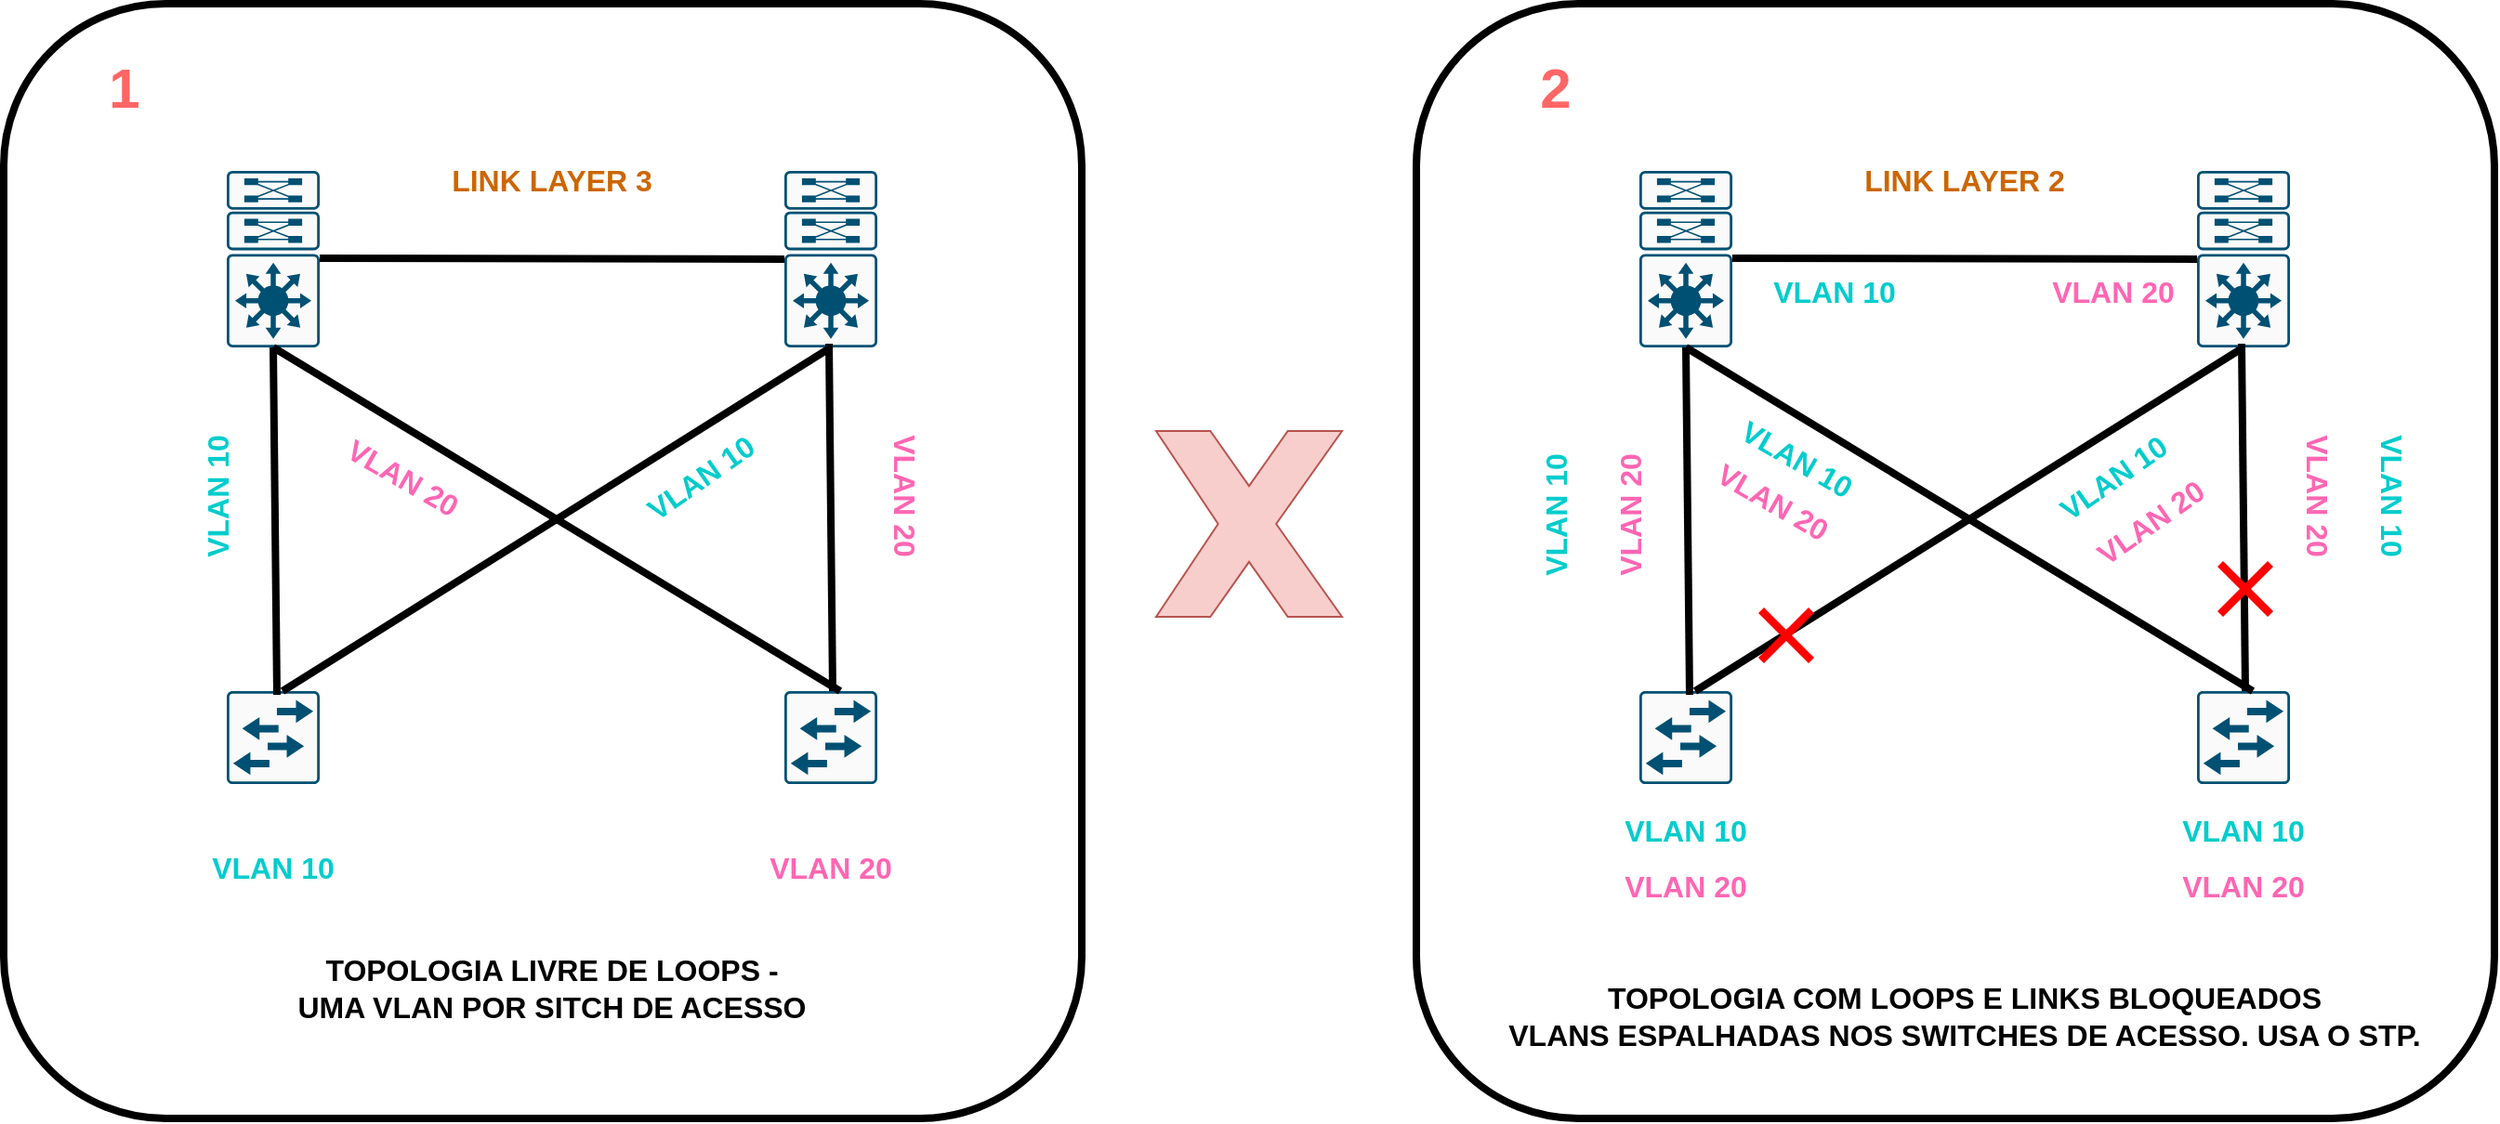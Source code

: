 <mxfile version="24.0.5" type="device">
  <diagram name="Página-1" id="dn1WERP5WJdpw7qh-cQa">
    <mxGraphModel dx="1194" dy="716" grid="1" gridSize="10" guides="1" tooltips="1" connect="1" arrows="1" fold="1" page="1" pageScale="1" pageWidth="827" pageHeight="1169" math="0" shadow="0">
      <root>
        <mxCell id="0" />
        <mxCell id="1" parent="0" />
        <mxCell id="2IVi3ITnMaEK0_wljfeU-19" value="" style="rounded=1;whiteSpace=wrap;html=1;strokeWidth=4;" vertex="1" parent="1">
          <mxGeometry x="130" y="70" width="580" height="600" as="geometry" />
        </mxCell>
        <mxCell id="2IVi3ITnMaEK0_wljfeU-1" value="" style="sketch=0;points=[[0.015,0.015,0],[0.985,0.015,0],[0.985,0.985,0],[0.015,0.985,0],[0.25,0,0],[0.5,0,0],[0.75,0,0],[1,0.25,0],[1,0.5,0],[1,0.75,0],[0.75,1,0],[0.5,1,0],[0.25,1,0],[0,0.75,0],[0,0.5,0],[0,0.25,0]];verticalLabelPosition=bottom;html=1;verticalAlign=top;aspect=fixed;align=center;pointerEvents=1;shape=mxgraph.cisco19.rect;prIcon=l3_switch_with_dual_supervisor;fillColor=#FAFAFA;strokeColor=#005073;" vertex="1" parent="1">
          <mxGeometry x="250" y="160" width="50" height="95" as="geometry" />
        </mxCell>
        <mxCell id="2IVi3ITnMaEK0_wljfeU-2" value="" style="sketch=0;points=[[0.015,0.015,0],[0.985,0.015,0],[0.985,0.985,0],[0.015,0.985,0],[0.25,0,0],[0.5,0,0],[0.75,0,0],[1,0.25,0],[1,0.5,0],[1,0.75,0],[0.75,1,0],[0.5,1,0],[0.25,1,0],[0,0.75,0],[0,0.5,0],[0,0.25,0]];verticalLabelPosition=bottom;html=1;verticalAlign=top;aspect=fixed;align=center;pointerEvents=1;shape=mxgraph.cisco19.rect;prIcon=workgroup_switch;fillColor=#FAFAFA;strokeColor=#005073;" vertex="1" parent="1">
          <mxGeometry x="250" y="440" width="50" height="50" as="geometry" />
        </mxCell>
        <mxCell id="2IVi3ITnMaEK0_wljfeU-3" value="" style="sketch=0;points=[[0.015,0.015,0],[0.985,0.015,0],[0.985,0.985,0],[0.015,0.985,0],[0.25,0,0],[0.5,0,0],[0.75,0,0],[1,0.25,0],[1,0.5,0],[1,0.75,0],[0.75,1,0],[0.5,1,0],[0.25,1,0],[0,0.75,0],[0,0.5,0],[0,0.25,0]];verticalLabelPosition=bottom;html=1;verticalAlign=top;aspect=fixed;align=center;pointerEvents=1;shape=mxgraph.cisco19.rect;prIcon=workgroup_switch;fillColor=#FAFAFA;strokeColor=#005073;" vertex="1" parent="1">
          <mxGeometry x="550" y="440" width="50" height="50" as="geometry" />
        </mxCell>
        <mxCell id="2IVi3ITnMaEK0_wljfeU-4" value="" style="sketch=0;points=[[0.015,0.015,0],[0.985,0.015,0],[0.985,0.985,0],[0.015,0.985,0],[0.25,0,0],[0.5,0,0],[0.75,0,0],[1,0.25,0],[1,0.5,0],[1,0.75,0],[0.75,1,0],[0.5,1,0],[0.25,1,0],[0,0.75,0],[0,0.5,0],[0,0.25,0]];verticalLabelPosition=bottom;html=1;verticalAlign=top;aspect=fixed;align=center;pointerEvents=1;shape=mxgraph.cisco19.rect;prIcon=l3_switch_with_dual_supervisor;fillColor=#FAFAFA;strokeColor=#005073;" vertex="1" parent="1">
          <mxGeometry x="550" y="160" width="50" height="95" as="geometry" />
        </mxCell>
        <mxCell id="2IVi3ITnMaEK0_wljfeU-5" value="" style="endArrow=none;html=1;rounded=0;strokeWidth=4;entryX=0;entryY=0.5;entryDx=0;entryDy=0;entryPerimeter=0;" edge="1" parent="1" target="2IVi3ITnMaEK0_wljfeU-4">
          <mxGeometry width="50" height="50" relative="1" as="geometry">
            <mxPoint x="300" y="207" as="sourcePoint" />
            <mxPoint x="540" y="207" as="targetPoint" />
          </mxGeometry>
        </mxCell>
        <mxCell id="2IVi3ITnMaEK0_wljfeU-6" value="" style="endArrow=none;html=1;rounded=0;strokeWidth=4;entryX=0.64;entryY=0.04;entryDx=0;entryDy=0;entryPerimeter=0;" edge="1" parent="1">
          <mxGeometry width="50" height="50" relative="1" as="geometry">
            <mxPoint x="275" y="255" as="sourcePoint" />
            <mxPoint x="277" y="442" as="targetPoint" />
          </mxGeometry>
        </mxCell>
        <mxCell id="2IVi3ITnMaEK0_wljfeU-8" value="" style="endArrow=none;html=1;rounded=0;strokeWidth=4;entryX=0.64;entryY=0.04;entryDx=0;entryDy=0;entryPerimeter=0;" edge="1" parent="1">
          <mxGeometry width="50" height="50" relative="1" as="geometry">
            <mxPoint x="574" y="253" as="sourcePoint" />
            <mxPoint x="576" y="440" as="targetPoint" />
          </mxGeometry>
        </mxCell>
        <mxCell id="2IVi3ITnMaEK0_wljfeU-9" value="" style="endArrow=none;html=1;rounded=0;strokeWidth=4;exitX=0.5;exitY=1;exitDx=0;exitDy=0;exitPerimeter=0;" edge="1" parent="1" source="2IVi3ITnMaEK0_wljfeU-4">
          <mxGeometry width="50" height="50" relative="1" as="geometry">
            <mxPoint x="290" y="265" as="sourcePoint" />
            <mxPoint x="280" y="440" as="targetPoint" />
          </mxGeometry>
        </mxCell>
        <mxCell id="2IVi3ITnMaEK0_wljfeU-10" value="" style="endArrow=none;html=1;rounded=0;strokeWidth=4;entryX=0.5;entryY=1;entryDx=0;entryDy=0;entryPerimeter=0;" edge="1" parent="1" target="2IVi3ITnMaEK0_wljfeU-1">
          <mxGeometry width="50" height="50" relative="1" as="geometry">
            <mxPoint x="580" y="440" as="sourcePoint" />
            <mxPoint x="290" y="450" as="targetPoint" />
          </mxGeometry>
        </mxCell>
        <mxCell id="2IVi3ITnMaEK0_wljfeU-11" value="LINK LAYER 3" style="text;html=1;strokeColor=none;fillColor=none;align=center;verticalAlign=middle;whiteSpace=wrap;rounded=0;fontSize=16;fontStyle=1;fontColor=#CC6600;" vertex="1" parent="1">
          <mxGeometry x="340" y="150" width="170" height="30" as="geometry" />
        </mxCell>
        <mxCell id="2IVi3ITnMaEK0_wljfeU-12" value="VLAN 10" style="text;html=1;strokeColor=none;fillColor=none;align=center;verticalAlign=middle;whiteSpace=wrap;rounded=0;fontSize=16;fontStyle=1;fontColor=#00CCCC;" vertex="1" parent="1">
          <mxGeometry x="190" y="520" width="170" height="30" as="geometry" />
        </mxCell>
        <mxCell id="2IVi3ITnMaEK0_wljfeU-13" value="&lt;div&gt;VLAN 20&lt;/div&gt;" style="text;html=1;strokeColor=none;fillColor=none;align=center;verticalAlign=middle;whiteSpace=wrap;rounded=0;fontSize=16;fontStyle=1;fontColor=#FF66B3;" vertex="1" parent="1">
          <mxGeometry x="490" y="520" width="170" height="30" as="geometry" />
        </mxCell>
        <mxCell id="2IVi3ITnMaEK0_wljfeU-14" value="VLAN 10" style="text;html=1;strokeColor=none;fillColor=none;align=center;verticalAlign=middle;whiteSpace=wrap;rounded=0;fontSize=16;fontStyle=1;rotation=-90;fontColor=#00CCCC;" vertex="1" parent="1">
          <mxGeometry x="160" y="320" width="170" height="30" as="geometry" />
        </mxCell>
        <mxCell id="2IVi3ITnMaEK0_wljfeU-15" value="VLAN 10" style="text;html=1;strokeColor=none;fillColor=none;align=center;verticalAlign=middle;whiteSpace=wrap;rounded=0;fontSize=16;fontStyle=1;rotation=-35;fontColor=#00CCCC;" vertex="1" parent="1">
          <mxGeometry x="420" y="310" width="170" height="30" as="geometry" />
        </mxCell>
        <mxCell id="2IVi3ITnMaEK0_wljfeU-16" value="&lt;div&gt;VLAN 20&lt;/div&gt;" style="text;html=1;strokeColor=none;fillColor=none;align=center;verticalAlign=middle;whiteSpace=wrap;rounded=0;fontSize=16;fontStyle=1;rotation=90;fontColor=#FF66B3;" vertex="1" parent="1">
          <mxGeometry x="530" y="320" width="170" height="30" as="geometry" />
        </mxCell>
        <mxCell id="2IVi3ITnMaEK0_wljfeU-17" value="&lt;div&gt;VLAN 20&lt;/div&gt;" style="text;html=1;strokeColor=none;fillColor=none;align=center;verticalAlign=middle;whiteSpace=wrap;rounded=0;fontSize=16;fontStyle=1;rotation=30;fontColor=#FF66B3;" vertex="1" parent="1">
          <mxGeometry x="260" y="310" width="170" height="30" as="geometry" />
        </mxCell>
        <mxCell id="2IVi3ITnMaEK0_wljfeU-18" value="TOPOLOGIA LIVRE DE LOOPS - UMA VLAN POR SITCH DE ACESSO" style="text;html=1;strokeColor=none;fillColor=none;align=center;verticalAlign=middle;whiteSpace=wrap;rounded=0;fontSize=16;fontStyle=1" vertex="1" parent="1">
          <mxGeometry x="285" y="585" width="280" height="30" as="geometry" />
        </mxCell>
        <mxCell id="2IVi3ITnMaEK0_wljfeU-20" value="" style="rounded=1;whiteSpace=wrap;html=1;strokeWidth=4;" vertex="1" parent="1">
          <mxGeometry x="890" y="70" width="580" height="600" as="geometry" />
        </mxCell>
        <mxCell id="2IVi3ITnMaEK0_wljfeU-21" value="" style="sketch=0;points=[[0.015,0.015,0],[0.985,0.015,0],[0.985,0.985,0],[0.015,0.985,0],[0.25,0,0],[0.5,0,0],[0.75,0,0],[1,0.25,0],[1,0.5,0],[1,0.75,0],[0.75,1,0],[0.5,1,0],[0.25,1,0],[0,0.75,0],[0,0.5,0],[0,0.25,0]];verticalLabelPosition=bottom;html=1;verticalAlign=top;aspect=fixed;align=center;pointerEvents=1;shape=mxgraph.cisco19.rect;prIcon=l3_switch_with_dual_supervisor;fillColor=#FAFAFA;strokeColor=#005073;" vertex="1" parent="1">
          <mxGeometry x="1010" y="160" width="50" height="95" as="geometry" />
        </mxCell>
        <mxCell id="2IVi3ITnMaEK0_wljfeU-22" value="" style="sketch=0;points=[[0.015,0.015,0],[0.985,0.015,0],[0.985,0.985,0],[0.015,0.985,0],[0.25,0,0],[0.5,0,0],[0.75,0,0],[1,0.25,0],[1,0.5,0],[1,0.75,0],[0.75,1,0],[0.5,1,0],[0.25,1,0],[0,0.75,0],[0,0.5,0],[0,0.25,0]];verticalLabelPosition=bottom;html=1;verticalAlign=top;aspect=fixed;align=center;pointerEvents=1;shape=mxgraph.cisco19.rect;prIcon=workgroup_switch;fillColor=#FAFAFA;strokeColor=#005073;" vertex="1" parent="1">
          <mxGeometry x="1010" y="440" width="50" height="50" as="geometry" />
        </mxCell>
        <mxCell id="2IVi3ITnMaEK0_wljfeU-23" value="" style="sketch=0;points=[[0.015,0.015,0],[0.985,0.015,0],[0.985,0.985,0],[0.015,0.985,0],[0.25,0,0],[0.5,0,0],[0.75,0,0],[1,0.25,0],[1,0.5,0],[1,0.75,0],[0.75,1,0],[0.5,1,0],[0.25,1,0],[0,0.75,0],[0,0.5,0],[0,0.25,0]];verticalLabelPosition=bottom;html=1;verticalAlign=top;aspect=fixed;align=center;pointerEvents=1;shape=mxgraph.cisco19.rect;prIcon=workgroup_switch;fillColor=#FAFAFA;strokeColor=#005073;" vertex="1" parent="1">
          <mxGeometry x="1310" y="440" width="50" height="50" as="geometry" />
        </mxCell>
        <mxCell id="2IVi3ITnMaEK0_wljfeU-24" value="" style="sketch=0;points=[[0.015,0.015,0],[0.985,0.015,0],[0.985,0.985,0],[0.015,0.985,0],[0.25,0,0],[0.5,0,0],[0.75,0,0],[1,0.25,0],[1,0.5,0],[1,0.75,0],[0.75,1,0],[0.5,1,0],[0.25,1,0],[0,0.75,0],[0,0.5,0],[0,0.25,0]];verticalLabelPosition=bottom;html=1;verticalAlign=top;aspect=fixed;align=center;pointerEvents=1;shape=mxgraph.cisco19.rect;prIcon=l3_switch_with_dual_supervisor;fillColor=#FAFAFA;strokeColor=#005073;" vertex="1" parent="1">
          <mxGeometry x="1310" y="160" width="50" height="95" as="geometry" />
        </mxCell>
        <mxCell id="2IVi3ITnMaEK0_wljfeU-25" value="" style="endArrow=none;html=1;rounded=0;strokeWidth=4;entryX=0;entryY=0.5;entryDx=0;entryDy=0;entryPerimeter=0;" edge="1" parent="1" target="2IVi3ITnMaEK0_wljfeU-24">
          <mxGeometry width="50" height="50" relative="1" as="geometry">
            <mxPoint x="1060" y="207" as="sourcePoint" />
            <mxPoint x="1300" y="207" as="targetPoint" />
          </mxGeometry>
        </mxCell>
        <mxCell id="2IVi3ITnMaEK0_wljfeU-26" value="" style="endArrow=none;html=1;rounded=0;strokeWidth=4;entryX=0.64;entryY=0.04;entryDx=0;entryDy=0;entryPerimeter=0;" edge="1" parent="1">
          <mxGeometry width="50" height="50" relative="1" as="geometry">
            <mxPoint x="1035" y="255" as="sourcePoint" />
            <mxPoint x="1037" y="442" as="targetPoint" />
          </mxGeometry>
        </mxCell>
        <mxCell id="2IVi3ITnMaEK0_wljfeU-27" value="" style="endArrow=none;html=1;rounded=0;strokeWidth=4;entryX=0.64;entryY=0.04;entryDx=0;entryDy=0;entryPerimeter=0;" edge="1" parent="1">
          <mxGeometry width="50" height="50" relative="1" as="geometry">
            <mxPoint x="1334" y="253" as="sourcePoint" />
            <mxPoint x="1336" y="440" as="targetPoint" />
          </mxGeometry>
        </mxCell>
        <mxCell id="2IVi3ITnMaEK0_wljfeU-28" value="" style="endArrow=none;html=1;rounded=0;strokeWidth=4;exitX=0.5;exitY=1;exitDx=0;exitDy=0;exitPerimeter=0;" edge="1" parent="1" source="2IVi3ITnMaEK0_wljfeU-24">
          <mxGeometry width="50" height="50" relative="1" as="geometry">
            <mxPoint x="1050" y="265" as="sourcePoint" />
            <mxPoint x="1040" y="440" as="targetPoint" />
          </mxGeometry>
        </mxCell>
        <mxCell id="2IVi3ITnMaEK0_wljfeU-29" value="" style="endArrow=none;html=1;rounded=0;strokeWidth=4;entryX=0.5;entryY=1;entryDx=0;entryDy=0;entryPerimeter=0;" edge="1" parent="1" target="2IVi3ITnMaEK0_wljfeU-21">
          <mxGeometry width="50" height="50" relative="1" as="geometry">
            <mxPoint x="1340" y="440" as="sourcePoint" />
            <mxPoint x="1050" y="450" as="targetPoint" />
          </mxGeometry>
        </mxCell>
        <mxCell id="2IVi3ITnMaEK0_wljfeU-30" value="LINK LAYER 2" style="text;html=1;strokeColor=none;fillColor=none;align=center;verticalAlign=middle;whiteSpace=wrap;rounded=0;fontSize=16;fontStyle=1;fontColor=#CC6600;" vertex="1" parent="1">
          <mxGeometry x="1100" y="150" width="170" height="30" as="geometry" />
        </mxCell>
        <mxCell id="2IVi3ITnMaEK0_wljfeU-31" value="VLAN 10" style="text;html=1;strokeColor=none;fillColor=none;align=center;verticalAlign=middle;whiteSpace=wrap;rounded=0;fontSize=16;fontStyle=1;fontColor=#00CCCC;" vertex="1" parent="1">
          <mxGeometry x="950" y="500" width="170" height="30" as="geometry" />
        </mxCell>
        <mxCell id="2IVi3ITnMaEK0_wljfeU-32" value="&lt;div&gt;VLAN 20&lt;/div&gt;" style="text;html=1;strokeColor=none;fillColor=none;align=center;verticalAlign=middle;whiteSpace=wrap;rounded=0;fontSize=16;fontStyle=1;fontColor=#FF66B3;" vertex="1" parent="1">
          <mxGeometry x="1250" y="530" width="170" height="30" as="geometry" />
        </mxCell>
        <mxCell id="2IVi3ITnMaEK0_wljfeU-33" value="VLAN 10" style="text;html=1;strokeColor=none;fillColor=none;align=center;verticalAlign=middle;whiteSpace=wrap;rounded=0;fontSize=16;fontStyle=1;rotation=-90;fontColor=#00CCCC;" vertex="1" parent="1">
          <mxGeometry x="880" y="330" width="170" height="30" as="geometry" />
        </mxCell>
        <mxCell id="2IVi3ITnMaEK0_wljfeU-34" value="VLAN 10" style="text;html=1;strokeColor=none;fillColor=none;align=center;verticalAlign=middle;whiteSpace=wrap;rounded=0;fontSize=16;fontStyle=1;rotation=-35;fontColor=#00CCCC;" vertex="1" parent="1">
          <mxGeometry x="1180" y="310" width="170" height="30" as="geometry" />
        </mxCell>
        <mxCell id="2IVi3ITnMaEK0_wljfeU-35" value="&lt;div&gt;VLAN 20&lt;/div&gt;" style="text;html=1;strokeColor=none;fillColor=none;align=center;verticalAlign=middle;whiteSpace=wrap;rounded=0;fontSize=16;fontStyle=1;rotation=90;fontColor=#FF66B3;" vertex="1" parent="1">
          <mxGeometry x="1290" y="320" width="170" height="30" as="geometry" />
        </mxCell>
        <mxCell id="2IVi3ITnMaEK0_wljfeU-36" value="&lt;div&gt;VLAN 20&lt;/div&gt;" style="text;html=1;strokeColor=none;fillColor=none;align=center;verticalAlign=middle;whiteSpace=wrap;rounded=0;fontSize=16;fontStyle=1;rotation=30;fontColor=#FF66B3;" vertex="1" parent="1">
          <mxGeometry x="997" y="323" width="170" height="30" as="geometry" />
        </mxCell>
        <mxCell id="2IVi3ITnMaEK0_wljfeU-37" value="&lt;div&gt;TOPOLOGIA COM LOOPS E LINKS BLOQUEADOS&lt;/div&gt;&lt;div&gt;VLANS ESPALHADAS NOS SWITCHES DE ACESSO. USA O STP.&lt;br&gt;&lt;/div&gt;" style="text;html=1;strokeColor=none;fillColor=none;align=center;verticalAlign=middle;whiteSpace=wrap;rounded=0;fontSize=16;fontStyle=1" vertex="1" parent="1">
          <mxGeometry x="935" y="600" width="500" height="30" as="geometry" />
        </mxCell>
        <mxCell id="2IVi3ITnMaEK0_wljfeU-38" value="" style="verticalLabelPosition=bottom;verticalAlign=top;html=1;shape=mxgraph.basic.x;fillColor=#f8cecc;strokeColor=#b85450;" vertex="1" parent="1">
          <mxGeometry x="750" y="300" width="100" height="100" as="geometry" />
        </mxCell>
        <mxCell id="2IVi3ITnMaEK0_wljfeU-39" value="&lt;div&gt;VLAN 20&lt;/div&gt;" style="text;html=1;strokeColor=none;fillColor=none;align=center;verticalAlign=middle;whiteSpace=wrap;rounded=0;fontSize=16;fontStyle=1;fontColor=#FF66B3;" vertex="1" parent="1">
          <mxGeometry x="950" y="530" width="170" height="30" as="geometry" />
        </mxCell>
        <mxCell id="2IVi3ITnMaEK0_wljfeU-42" value="VLAN 10" style="text;html=1;strokeColor=none;fillColor=none;align=center;verticalAlign=middle;whiteSpace=wrap;rounded=0;fontSize=16;fontStyle=1;fontColor=#00CCCC;" vertex="1" parent="1">
          <mxGeometry x="1250" y="500" width="170" height="30" as="geometry" />
        </mxCell>
        <mxCell id="2IVi3ITnMaEK0_wljfeU-45" value="&lt;div&gt;VLAN 20&lt;/div&gt;" style="text;html=1;strokeColor=none;fillColor=none;align=center;verticalAlign=middle;whiteSpace=wrap;rounded=0;fontSize=16;fontStyle=1;rotation=-90;fontColor=#FF66B3;" vertex="1" parent="1">
          <mxGeometry x="920" y="330" width="170" height="30" as="geometry" />
        </mxCell>
        <mxCell id="2IVi3ITnMaEK0_wljfeU-48" value="VLAN 10" style="text;html=1;strokeColor=none;fillColor=none;align=center;verticalAlign=middle;whiteSpace=wrap;rounded=0;fontSize=16;fontStyle=1;rotation=90;fontColor=#00CCCC;" vertex="1" parent="1">
          <mxGeometry x="1330" y="320" width="170" height="30" as="geometry" />
        </mxCell>
        <mxCell id="2IVi3ITnMaEK0_wljfeU-51" value="VLAN 10" style="text;html=1;strokeColor=none;fillColor=none;align=center;verticalAlign=middle;whiteSpace=wrap;rounded=0;fontSize=16;fontStyle=1;rotation=30;fontColor=#00CCCC;" vertex="1" parent="1">
          <mxGeometry x="1010" y="300" width="170" height="30" as="geometry" />
        </mxCell>
        <mxCell id="2IVi3ITnMaEK0_wljfeU-52" value="&lt;div&gt;VLAN 20&lt;/div&gt;" style="text;html=1;strokeColor=none;fillColor=none;align=center;verticalAlign=middle;whiteSpace=wrap;rounded=0;fontSize=16;fontStyle=1;rotation=-35;fontColor=#FF66B3;" vertex="1" parent="1">
          <mxGeometry x="1200" y="334" width="170" height="30" as="geometry" />
        </mxCell>
        <mxCell id="2IVi3ITnMaEK0_wljfeU-58" value="" style="shape=mxgraph.mockup.markup.redX;fillColor=#ff0000;html=1;shadow=0;whiteSpace=wrap;strokeColor=none;" vertex="1" parent="1">
          <mxGeometry x="1321" y="370" width="30" height="30" as="geometry" />
        </mxCell>
        <mxCell id="2IVi3ITnMaEK0_wljfeU-59" value="" style="shape=mxgraph.mockup.markup.redX;fillColor=#ff0000;html=1;shadow=0;whiteSpace=wrap;strokeColor=none;" vertex="1" parent="1">
          <mxGeometry x="1074" y="395" width="30" height="30" as="geometry" />
        </mxCell>
        <mxCell id="2IVi3ITnMaEK0_wljfeU-61" value="VLAN 10" style="text;html=1;strokeColor=none;fillColor=none;align=center;verticalAlign=middle;whiteSpace=wrap;rounded=0;fontSize=16;fontStyle=1;fontColor=#00CCCC;" vertex="1" parent="1">
          <mxGeometry x="1030" y="210" width="170" height="30" as="geometry" />
        </mxCell>
        <mxCell id="2IVi3ITnMaEK0_wljfeU-62" value="&lt;div&gt;VLAN 20&lt;/div&gt;" style="text;html=1;strokeColor=none;fillColor=none;align=center;verticalAlign=middle;whiteSpace=wrap;rounded=0;fontSize=16;fontStyle=1;fontColor=#FF66B3;" vertex="1" parent="1">
          <mxGeometry x="1180" y="210" width="170" height="30" as="geometry" />
        </mxCell>
        <mxCell id="2IVi3ITnMaEK0_wljfeU-64" value="1" style="text;html=1;strokeColor=none;fillColor=none;align=center;verticalAlign=middle;whiteSpace=wrap;rounded=0;fontSize=30;fontStyle=1;fontColor=#FF6666;" vertex="1" parent="1">
          <mxGeometry x="170" y="100" width="50" height="30" as="geometry" />
        </mxCell>
        <mxCell id="2IVi3ITnMaEK0_wljfeU-65" value="2" style="text;html=1;strokeColor=none;fillColor=none;align=center;verticalAlign=middle;whiteSpace=wrap;rounded=0;fontSize=30;fontStyle=1;fontColor=#FF6666;" vertex="1" parent="1">
          <mxGeometry x="940" y="100" width="50" height="30" as="geometry" />
        </mxCell>
      </root>
    </mxGraphModel>
  </diagram>
</mxfile>

